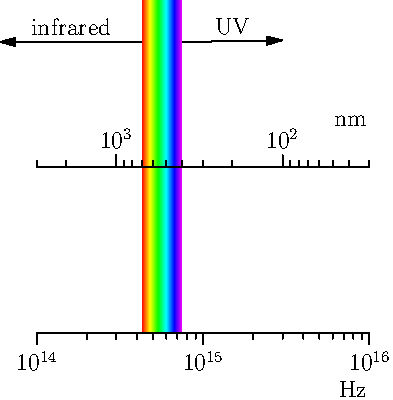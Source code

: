 import graph; 
import palette;
texpreamble("\usepackage[amssymb,thinqspace,thinspace]{SIunits}"); 
 
size(800,200); 
 
real c=3e8;
real nm=1e-9;
real freq(real lambda) {return c/(lambda*nm);} 
real lambda(real f) {return c/(f*nm);} 
 
real fmin=1e14; 
real fmax=1e16; 
 
scale(Log(true),Linear(true)); 
xlimits(fmin,fmax); 
ylimits(0,1); 
 
real uv=freq(400);		// 400 nm -> Hz
real uv_short=freq(100);       	// 100 nm -> Hz
real ir=freq(700);		// 700 nm -> Hz
real ir_long=freq(5000);	// 5  \um -> Hz


bounds visible=bounds(Scale(uv).x,Scale(ir).x);
palette(visible,uv,ir+(0,2),Bottom,Rainbow(),invisible);

xaxis(Label("\hertz",1),Bottom,RightTicks,above=true); 
 
real log10Left(real x) {return -log10(x);}
real pow10Left(real x) {return pow10(-x);}

scaleT LogLeft=scaleT(log10Left,pow10Left,logarithmic=true);

picture q=secondaryX(new void(picture p) { 
    scale(p,LogLeft,Linear); 
    xlimits(p,lambda(fmax),lambda(fmin));
    ylimits(p,0,1); 
    xaxis(p,Label("\nano\metre",1,0.01N),Top,LeftTicks(DefaultLogFormat,n=10)); 
  }); 
 
add(q,above=true); 

margin margin=PenMargin(0,0);
// draw("radio",Scale((10,1))--Scale((5e12,1)),S,Arrow); 
draw("infrared",Scale((ir_long,1.75))--Scale(shift(0,1.75)*ir),LeftSide,BeginArrow,margin);
draw("UV",Scale(shift(0,1.75)*uv)--Scale((uv_short,1.76)),LeftSide,EndArrow,margin);
// draw("x-rays",Scale((1e16,1))--Scale((1e21,1)),RightSide,Arrows); 
// draw("$\gamma$-rays",Scale((fmax,1.75))--Scale((2e18,1.75)),Arrow); 
